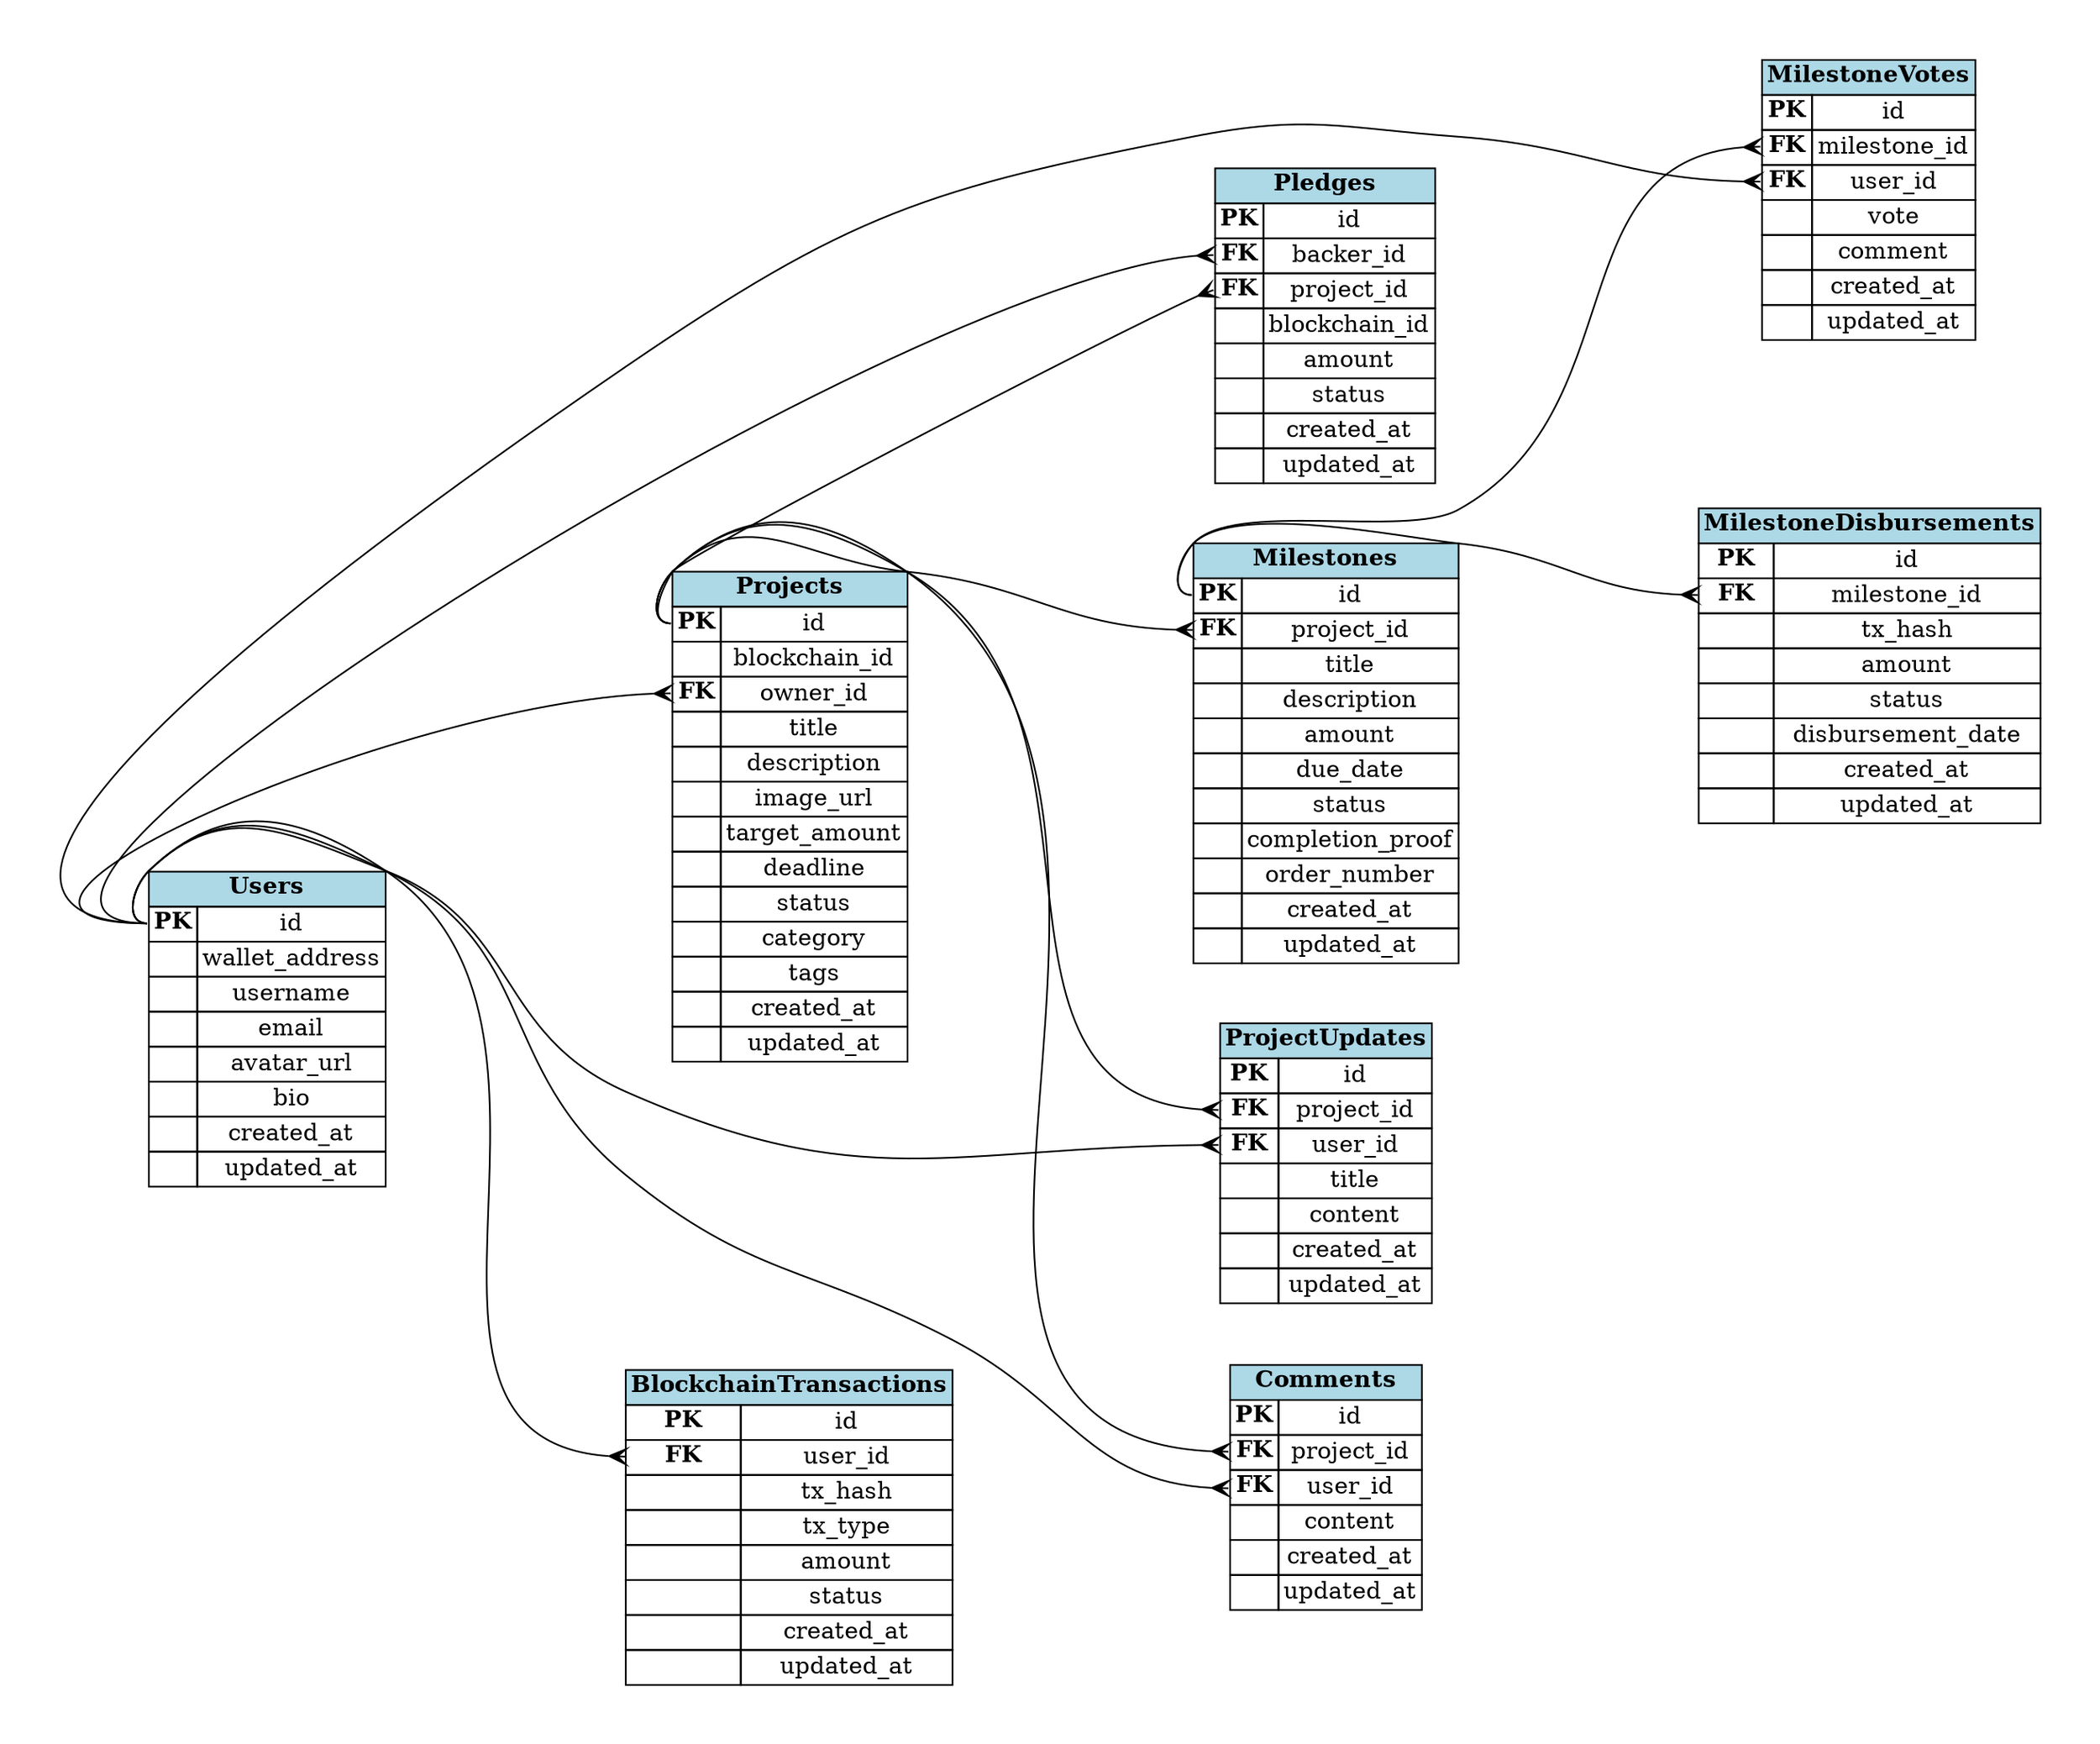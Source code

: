 digraph CrowdChainERD {
  graph [pad="0.5", nodesep="0.5", ranksep="2"];
  node [shape=plain]
  rankdir=LR;

  Users [label=<
    <table border="0" cellborder="1" cellspacing="0">
      <tr><td bgcolor="lightblue" colspan="2"><b>Users</b></td></tr>
      <tr><td port="id"><b>PK</b></td><td>id</td></tr>
      <tr><td></td><td>wallet_address</td></tr>
      <tr><td></td><td>username</td></tr>
      <tr><td></td><td>email</td></tr>
      <tr><td></td><td>avatar_url</td></tr>
      <tr><td></td><td>bio</td></tr>
      <tr><td></td><td>created_at</td></tr>
      <tr><td></td><td>updated_at</td></tr>
    </table>
  >];

  Projects [label=<
    <table border="0" cellborder="1" cellspacing="0">
      <tr><td bgcolor="lightblue" colspan="2"><b>Projects</b></td></tr>
      <tr><td port="id"><b>PK</b></td><td>id</td></tr>
      <tr><td></td><td>blockchain_id</td></tr>
      <tr><td port="owner_id"><b>FK</b></td><td>owner_id</td></tr>
      <tr><td></td><td>title</td></tr>
      <tr><td></td><td>description</td></tr>
      <tr><td></td><td>image_url</td></tr>
      <tr><td></td><td>target_amount</td></tr>
      <tr><td></td><td>deadline</td></tr>
      <tr><td></td><td>status</td></tr>
      <tr><td></td><td>category</td></tr>
      <tr><td></td><td>tags</td></tr>
      <tr><td></td><td>created_at</td></tr>
      <tr><td></td><td>updated_at</td></tr>
    </table>
  >];

  Milestones [label=<
    <table border="0" cellborder="1" cellspacing="0">
      <tr><td bgcolor="lightblue" colspan="2"><b>Milestones</b></td></tr>
      <tr><td port="id"><b>PK</b></td><td>id</td></tr>
      <tr><td port="project_id"><b>FK</b></td><td>project_id</td></tr>
      <tr><td></td><td>title</td></tr>
      <tr><td></td><td>description</td></tr>
      <tr><td></td><td>amount</td></tr>
      <tr><td></td><td>due_date</td></tr>
      <tr><td></td><td>status</td></tr>
      <tr><td></td><td>completion_proof</td></tr>
      <tr><td></td><td>order_number</td></tr>
      <tr><td></td><td>created_at</td></tr>
      <tr><td></td><td>updated_at</td></tr>
    </table>
  >];

  Pledges [label=<
    <table border="0" cellborder="1" cellspacing="0">
      <tr><td bgcolor="lightblue" colspan="2"><b>Pledges</b></td></tr>
      <tr><td port="id"><b>PK</b></td><td>id</td></tr>
      <tr><td port="backer_id"><b>FK</b></td><td>backer_id</td></tr>
      <tr><td port="project_id"><b>FK</b></td><td>project_id</td></tr>
      <tr><td></td><td>blockchain_id</td></tr>
      <tr><td></td><td>amount</td></tr>
      <tr><td></td><td>status</td></tr>
      <tr><td></td><td>created_at</td></tr>
      <tr><td></td><td>updated_at</td></tr>
    </table>
  >];

  MilestoneDisbursements [label=<
    <table border="0" cellborder="1" cellspacing="0">
      <tr><td bgcolor="lightblue" colspan="2"><b>MilestoneDisbursements</b></td></tr>
      <tr><td port="id"><b>PK</b></td><td>id</td></tr>
      <tr><td port="milestone_id"><b>FK</b></td><td>milestone_id</td></tr>
      <tr><td></td><td>tx_hash</td></tr>
      <tr><td></td><td>amount</td></tr>
      <tr><td></td><td>status</td></tr>
      <tr><td></td><td>disbursement_date</td></tr>
      <tr><td></td><td>created_at</td></tr>
      <tr><td></td><td>updated_at</td></tr>
    </table>
  >];

  MilestoneVotes [label=<
    <table border="0" cellborder="1" cellspacing="0">
      <tr><td bgcolor="lightblue" colspan="2"><b>MilestoneVotes</b></td></tr>
      <tr><td port="id"><b>PK</b></td><td>id</td></tr>
      <tr><td port="milestone_id"><b>FK</b></td><td>milestone_id</td></tr>
      <tr><td port="user_id"><b>FK</b></td><td>user_id</td></tr>
      <tr><td></td><td>vote</td></tr>
      <tr><td></td><td>comment</td></tr>
      <tr><td></td><td>created_at</td></tr>
      <tr><td></td><td>updated_at</td></tr>
    </table>
  >];

  BlockchainTransactions [label=<
    <table border="0" cellborder="1" cellspacing="0">
      <tr><td bgcolor="lightblue" colspan="2"><b>BlockchainTransactions</b></td></tr>
      <tr><td port="id"><b>PK</b></td><td>id</td></tr>
      <tr><td port="user_id"><b>FK</b></td><td>user_id</td></tr>
      <tr><td></td><td>tx_hash</td></tr>
      <tr><td></td><td>tx_type</td></tr>
      <tr><td></td><td>amount</td></tr>
      <tr><td></td><td>status</td></tr>
      <tr><td></td><td>created_at</td></tr>
      <tr><td></td><td>updated_at</td></tr>
    </table>
  >];

  ProjectUpdates [label=<
    <table border="0" cellborder="1" cellspacing="0">
      <tr><td bgcolor="lightblue" colspan="2"><b>ProjectUpdates</b></td></tr>
      <tr><td port="id"><b>PK</b></td><td>id</td></tr>
      <tr><td port="project_id"><b>FK</b></td><td>project_id</td></tr>
      <tr><td port="user_id"><b>FK</b></td><td>user_id</td></tr>
      <tr><td></td><td>title</td></tr>
      <tr><td></td><td>content</td></tr>
      <tr><td></td><td>created_at</td></tr>
      <tr><td></td><td>updated_at</td></tr>
    </table>
  >];

  Comments [label=<
    <table border="0" cellborder="1" cellspacing="0">
      <tr><td bgcolor="lightblue" colspan="2"><b>Comments</b></td></tr>
      <tr><td port="id"><b>PK</b></td><td>id</td></tr>
      <tr><td port="project_id"><b>FK</b></td><td>project_id</td></tr>
      <tr><td port="user_id"><b>FK</b></td><td>user_id</td></tr>
      <tr><td></td><td>content</td></tr>
      <tr><td></td><td>created_at</td></tr>
      <tr><td></td><td>updated_at</td></tr>
    </table>
  >];


  // Relationships
  Users:id -> Projects:owner_id [arrowhead=crow, arrowtail=none, dir=both];
  Users:id -> Pledges:backer_id [arrowhead=crow, arrowtail=none, dir=both];
  Users:id -> MilestoneVotes:user_id [arrowhead=crow, arrowtail=none, dir=both];
  Users:id -> BlockchainTransactions:user_id [arrowhead=crow, arrowtail=none, dir=both];
  Users:id -> ProjectUpdates:user_id [arrowhead=crow, arrowtail=none, dir=both];
  Users:id -> Comments:user_id [arrowhead=crow, arrowtail=none, dir=both];
  
  Projects:id -> Milestones:project_id [arrowhead=crow, arrowtail=none, dir=both];
  Projects:id -> Pledges:project_id [arrowhead=crow, arrowtail=none, dir=both];
  Projects:id -> ProjectUpdates:project_id [arrowhead=crow, arrowtail=none, dir=both];
  Projects:id -> Comments:project_id [arrowhead=crow, arrowtail=none, dir=both];
  
  Milestones:id -> MilestoneDisbursements:milestone_id [arrowhead=crow, arrowtail=none, dir=both];
  Milestones:id -> MilestoneVotes:milestone_id [arrowhead=crow, arrowtail=none, dir=both];
}
